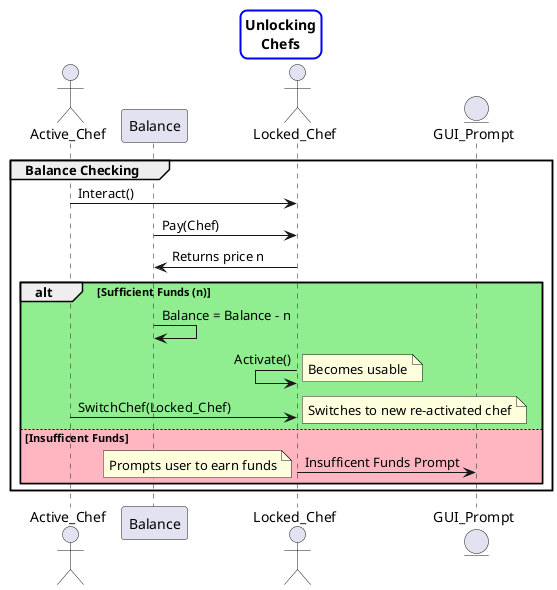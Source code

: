 ' Preview with Alt D
' Sequence Diagram for unlocking chefs
@startuml
skinparam titleBorderRoundCorner 15
skinparam titleBorderThickness 2
skinparam titleBorderColor blue
title Unlocking\nChefs

actor Active_Chef as Chef
participant Balance as Money
actor Locked_Chef as Chef2
entity GUI_Prompt as GUI

' Checking for correct funds
group Balance Checking
    Chef -> Chef2 : Interact()
    Money -> Chef2 : Pay(Chef)
    Money <- Chef2 : Returns price n
    ' Activates chef and switches to it / prompts user to earn money
    alt #LightGreen Sufficient Funds (n)
        Money -> Money : Balance = Balance - n
        Chef2 <- Chef2  : Activate()
        note right : Becomes usable
        Chef -> Chef2 : SwitchChef(Locked_Chef)
        note right : Switches to new re-activated chef
    else #LightPink Insufficent Funds
        Chef2 -> GUI : Insufficent Funds Prompt
        note left: Prompts user to earn funds
    end
end
@enduml